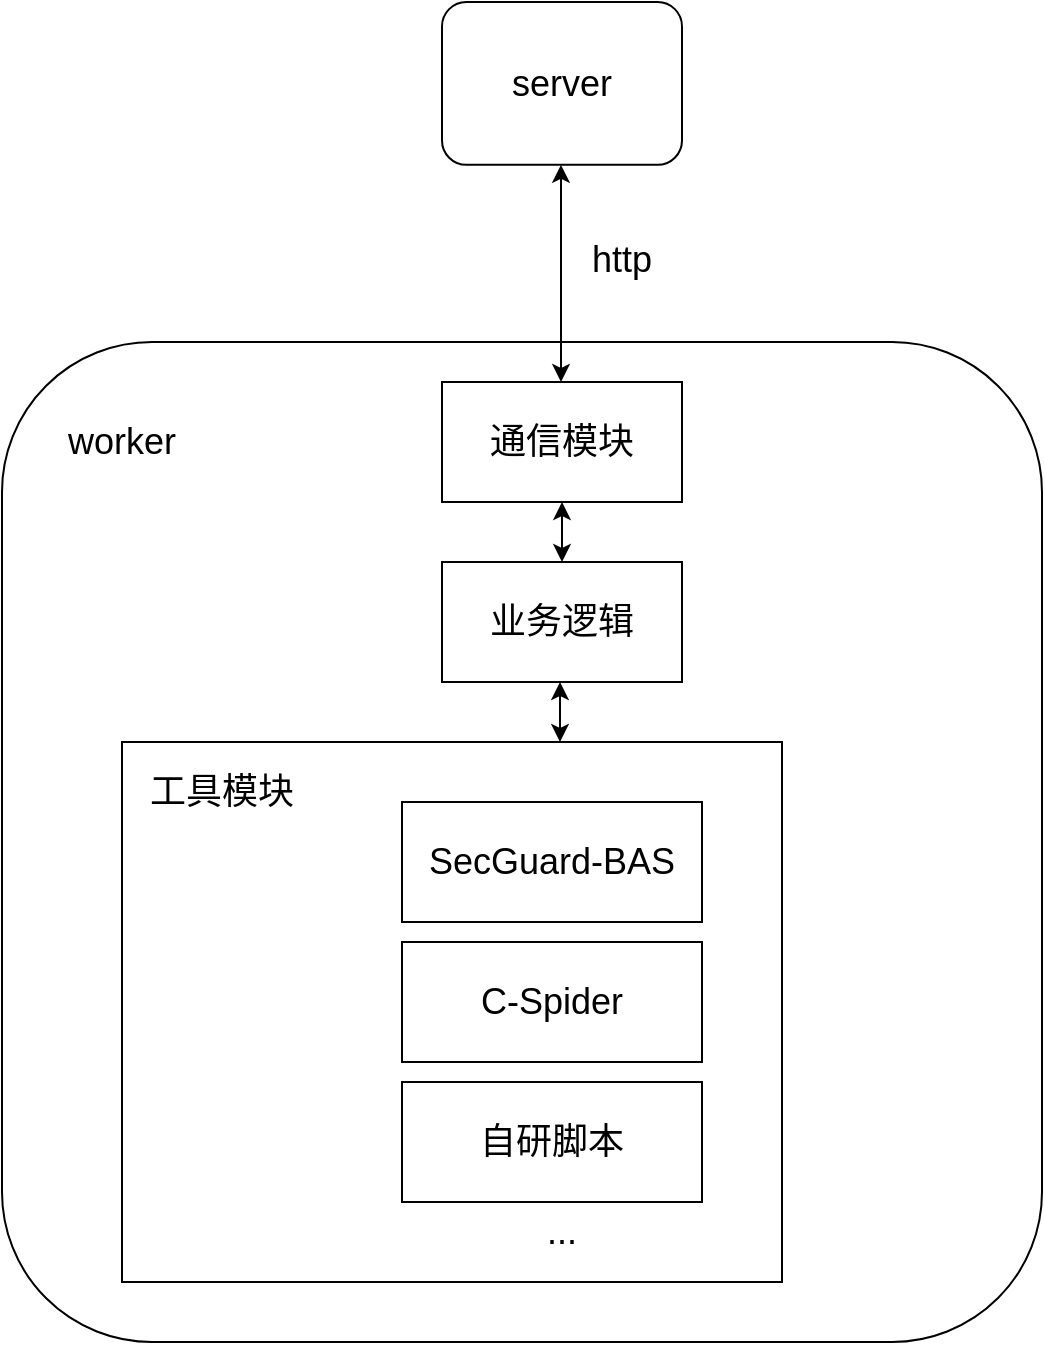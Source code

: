 <mxfile version="20.2.0" type="github" pages="2">
  <diagram name="Page-1" id="13e1069c-82ec-6db2-03f1-153e76fe0fe0">
    <mxGraphModel dx="2060" dy="1162" grid="1" gridSize="10" guides="1" tooltips="1" connect="1" arrows="1" fold="1" page="1" pageScale="1" pageWidth="1100" pageHeight="850" background="none" math="0" shadow="0">
      <root>
        <mxCell id="0" />
        <mxCell id="1" parent="0" />
        <mxCell id="yftTiQuvAdb0yS9cqvAz-3" value="" style="rounded=1;whiteSpace=wrap;html=1;fontSize=18;" vertex="1" parent="1">
          <mxGeometry x="270" y="240" width="520" height="500" as="geometry" />
        </mxCell>
        <mxCell id="yftTiQuvAdb0yS9cqvAz-1" value="&lt;font style=&quot;font-size: 18px;&quot;&gt;通信模块&lt;/font&gt;" style="rounded=0;whiteSpace=wrap;html=1;" vertex="1" parent="1">
          <mxGeometry x="490" y="260" width="120" height="60" as="geometry" />
        </mxCell>
        <mxCell id="yftTiQuvAdb0yS9cqvAz-4" value="worker" style="text;html=1;strokeColor=none;fillColor=none;align=center;verticalAlign=middle;whiteSpace=wrap;rounded=0;fontSize=18;" vertex="1" parent="1">
          <mxGeometry x="300" y="275" width="60" height="30" as="geometry" />
        </mxCell>
        <mxCell id="yftTiQuvAdb0yS9cqvAz-8" value="" style="rounded=0;whiteSpace=wrap;html=1;fontSize=18;" vertex="1" parent="1">
          <mxGeometry x="330" y="440" width="330" height="270" as="geometry" />
        </mxCell>
        <mxCell id="yftTiQuvAdb0yS9cqvAz-9" value="SecGuard-BAS" style="rounded=0;whiteSpace=wrap;html=1;fontSize=18;" vertex="1" parent="1">
          <mxGeometry x="470" y="470" width="150" height="60" as="geometry" />
        </mxCell>
        <mxCell id="yftTiQuvAdb0yS9cqvAz-10" value="C-Spider" style="rounded=0;whiteSpace=wrap;html=1;fontSize=18;" vertex="1" parent="1">
          <mxGeometry x="470" y="540" width="150" height="60" as="geometry" />
        </mxCell>
        <mxCell id="yftTiQuvAdb0yS9cqvAz-12" value="..." style="text;html=1;strokeColor=none;fillColor=none;align=center;verticalAlign=middle;whiteSpace=wrap;rounded=0;fontSize=18;" vertex="1" parent="1">
          <mxGeometry x="520" y="670" width="60" height="30" as="geometry" />
        </mxCell>
        <mxCell id="yftTiQuvAdb0yS9cqvAz-13" value="自研脚本" style="rounded=0;whiteSpace=wrap;html=1;fontSize=18;" vertex="1" parent="1">
          <mxGeometry x="470" y="610" width="150" height="60" as="geometry" />
        </mxCell>
        <mxCell id="yftTiQuvAdb0yS9cqvAz-15" value="工具模块" style="text;html=1;strokeColor=none;fillColor=none;align=center;verticalAlign=middle;whiteSpace=wrap;rounded=0;fontSize=18;" vertex="1" parent="1">
          <mxGeometry x="340" y="450" width="80" height="30" as="geometry" />
        </mxCell>
        <mxCell id="yftTiQuvAdb0yS9cqvAz-17" value="&lt;font style=&quot;font-size: 18px;&quot;&gt;业务逻辑&lt;/font&gt;" style="rounded=0;whiteSpace=wrap;html=1;" vertex="1" parent="1">
          <mxGeometry x="490" y="350" width="120" height="60" as="geometry" />
        </mxCell>
        <mxCell id="yftTiQuvAdb0yS9cqvAz-18" value="" style="endArrow=classic;startArrow=classic;html=1;rounded=0;fontSize=18;" edge="1" parent="1" source="yftTiQuvAdb0yS9cqvAz-17">
          <mxGeometry width="50" height="50" relative="1" as="geometry">
            <mxPoint x="500" y="370" as="sourcePoint" />
            <mxPoint x="550" y="320" as="targetPoint" />
          </mxGeometry>
        </mxCell>
        <mxCell id="yftTiQuvAdb0yS9cqvAz-19" value="" style="endArrow=classic;startArrow=classic;html=1;rounded=0;fontSize=18;" edge="1" parent="1">
          <mxGeometry width="50" height="50" relative="1" as="geometry">
            <mxPoint x="549" y="440" as="sourcePoint" />
            <mxPoint x="549" y="410" as="targetPoint" />
          </mxGeometry>
        </mxCell>
        <mxCell id="yftTiQuvAdb0yS9cqvAz-2" value="" style="endArrow=classic;startArrow=classic;html=1;rounded=0;fontSize=18;" edge="1" parent="1">
          <mxGeometry width="50" height="50" relative="1" as="geometry">
            <mxPoint x="549.5" y="260" as="sourcePoint" />
            <mxPoint x="549.5" y="151.429" as="targetPoint" />
          </mxGeometry>
        </mxCell>
        <mxCell id="yftTiQuvAdb0yS9cqvAz-5" value="server" style="rounded=1;whiteSpace=wrap;html=1;fontSize=18;" vertex="1" parent="1">
          <mxGeometry x="490" y="70" width="120" height="81.429" as="geometry" />
        </mxCell>
        <mxCell id="yftTiQuvAdb0yS9cqvAz-6" value="http" style="text;html=1;strokeColor=none;fillColor=none;align=center;verticalAlign=middle;whiteSpace=wrap;rounded=0;fontSize=18;" vertex="1" parent="1">
          <mxGeometry x="550" y="178.571" width="60" height="40.714" as="geometry" />
        </mxCell>
      </root>
    </mxGraphModel>
  </diagram>
  <diagram id="ph3zHV09pIAfMVCQ905e" name="第 2 页">
    <mxGraphModel dx="2060" dy="1162" grid="1" gridSize="10" guides="1" tooltips="1" connect="1" arrows="1" fold="1" page="1" pageScale="1" pageWidth="827" pageHeight="1169" math="0" shadow="0">
      <root>
        <mxCell id="0" />
        <mxCell id="1" parent="0" />
      </root>
    </mxGraphModel>
  </diagram>
</mxfile>
